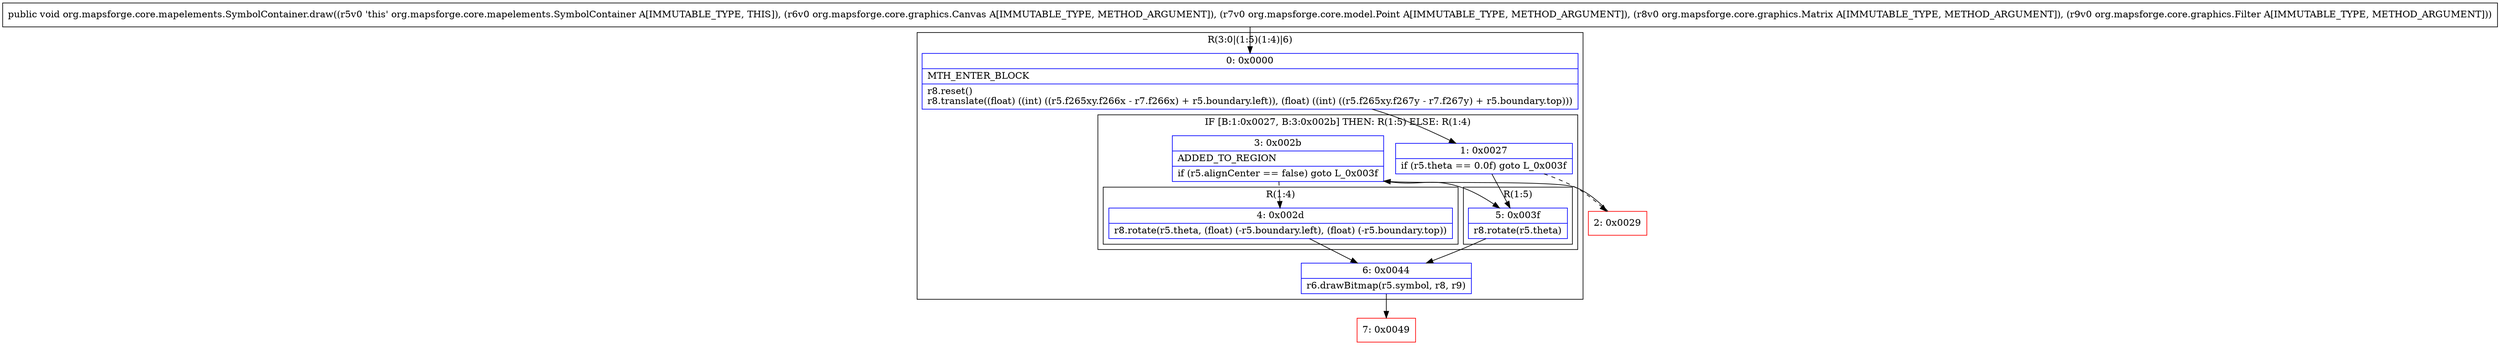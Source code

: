 digraph "CFG fororg.mapsforge.core.mapelements.SymbolContainer.draw(Lorg\/mapsforge\/core\/graphics\/Canvas;Lorg\/mapsforge\/core\/model\/Point;Lorg\/mapsforge\/core\/graphics\/Matrix;Lorg\/mapsforge\/core\/graphics\/Filter;)V" {
subgraph cluster_Region_729043027 {
label = "R(3:0|(1:5)(1:4)|6)";
node [shape=record,color=blue];
Node_0 [shape=record,label="{0\:\ 0x0000|MTH_ENTER_BLOCK\l|r8.reset()\lr8.translate((float) ((int) ((r5.f265xy.f266x \- r7.f266x) + r5.boundary.left)), (float) ((int) ((r5.f265xy.f267y \- r7.f267y) + r5.boundary.top)))\l}"];
subgraph cluster_IfRegion_1197173193 {
label = "IF [B:1:0x0027, B:3:0x002b] THEN: R(1:5) ELSE: R(1:4)";
node [shape=record,color=blue];
Node_1 [shape=record,label="{1\:\ 0x0027|if (r5.theta == 0.0f) goto L_0x003f\l}"];
Node_3 [shape=record,label="{3\:\ 0x002b|ADDED_TO_REGION\l|if (r5.alignCenter == false) goto L_0x003f\l}"];
subgraph cluster_Region_1655102852 {
label = "R(1:5)";
node [shape=record,color=blue];
Node_5 [shape=record,label="{5\:\ 0x003f|r8.rotate(r5.theta)\l}"];
}
subgraph cluster_Region_2042087366 {
label = "R(1:4)";
node [shape=record,color=blue];
Node_4 [shape=record,label="{4\:\ 0x002d|r8.rotate(r5.theta, (float) (\-r5.boundary.left), (float) (\-r5.boundary.top))\l}"];
}
}
Node_6 [shape=record,label="{6\:\ 0x0044|r6.drawBitmap(r5.symbol, r8, r9)\l}"];
}
Node_2 [shape=record,color=red,label="{2\:\ 0x0029}"];
Node_7 [shape=record,color=red,label="{7\:\ 0x0049}"];
MethodNode[shape=record,label="{public void org.mapsforge.core.mapelements.SymbolContainer.draw((r5v0 'this' org.mapsforge.core.mapelements.SymbolContainer A[IMMUTABLE_TYPE, THIS]), (r6v0 org.mapsforge.core.graphics.Canvas A[IMMUTABLE_TYPE, METHOD_ARGUMENT]), (r7v0 org.mapsforge.core.model.Point A[IMMUTABLE_TYPE, METHOD_ARGUMENT]), (r8v0 org.mapsforge.core.graphics.Matrix A[IMMUTABLE_TYPE, METHOD_ARGUMENT]), (r9v0 org.mapsforge.core.graphics.Filter A[IMMUTABLE_TYPE, METHOD_ARGUMENT])) }"];
MethodNode -> Node_0;
Node_0 -> Node_1;
Node_1 -> Node_2[style=dashed];
Node_1 -> Node_5;
Node_3 -> Node_4[style=dashed];
Node_3 -> Node_5;
Node_5 -> Node_6;
Node_4 -> Node_6;
Node_6 -> Node_7;
Node_2 -> Node_3;
}

